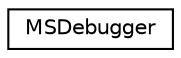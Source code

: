 digraph "Graphical Class Hierarchy"
{
  edge [fontname="Helvetica",fontsize="10",labelfontname="Helvetica",labelfontsize="10"];
  node [fontname="Helvetica",fontsize="10",shape=record];
  rankdir="LR";
  Node1 [label="MSDebugger",height=0.2,width=0.4,color="black", fillcolor="white", style="filled",URL="$class_m_s_debugger.html"];
}
